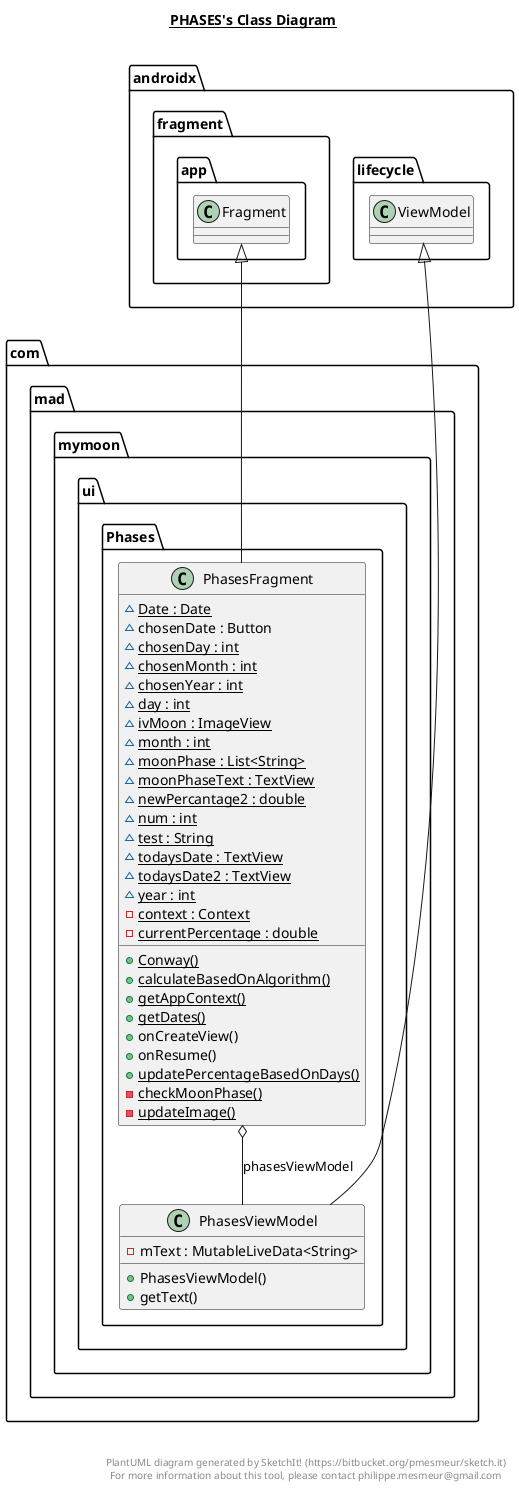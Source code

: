@startuml

title __PHASES's Class Diagram__\n

  namespace com.mad.mymoon {
    namespace ui.Phases {
      class com.mad.mymoon.ui.Phases.PhasesFragment {
          {static} ~ Date : Date
          ~ chosenDate : Button
          {static} ~ chosenDay : int
          {static} ~ chosenMonth : int
          {static} ~ chosenYear : int
          {static} ~ day : int
          {static} ~ ivMoon : ImageView
          {static} ~ month : int
          {static} ~ moonPhase : List<String>
          {static} ~ moonPhaseText : TextView
          {static} ~ newPercantage2 : double
          {static} ~ num : int
          {static} ~ test : String
          {static} ~ todaysDate : TextView
          {static} ~ todaysDate2 : TextView
          {static} ~ year : int
          {static} - context : Context
          {static} - currentPercentage : double
          {static} + Conway()
          {static} + calculateBasedOnAlgorithm()
          {static} + getAppContext()
          {static} + getDates()
          + onCreateView()
          + onResume()
          {static} + updatePercentageBasedOnDays()
          {static} - checkMoonPhase()
          {static} - updateImage()
      }
    }
  }
  

  namespace com.mad.mymoon {
    namespace ui.Phases {
      class com.mad.mymoon.ui.Phases.PhasesViewModel {
          - mText : MutableLiveData<String>
          + PhasesViewModel()
          + getText()
      }
    }
  }
  

  com.mad.mymoon.ui.Phases.PhasesFragment -up-|> androidx.fragment.app.Fragment
  com.mad.mymoon.ui.Phases.PhasesFragment o-- com.mad.mymoon.ui.Phases.PhasesViewModel : phasesViewModel
  com.mad.mymoon.ui.Phases.PhasesViewModel -up-|> androidx.lifecycle.ViewModel


right footer


PlantUML diagram generated by SketchIt! (https://bitbucket.org/pmesmeur/sketch.it)
For more information about this tool, please contact philippe.mesmeur@gmail.com
endfooter

@enduml
